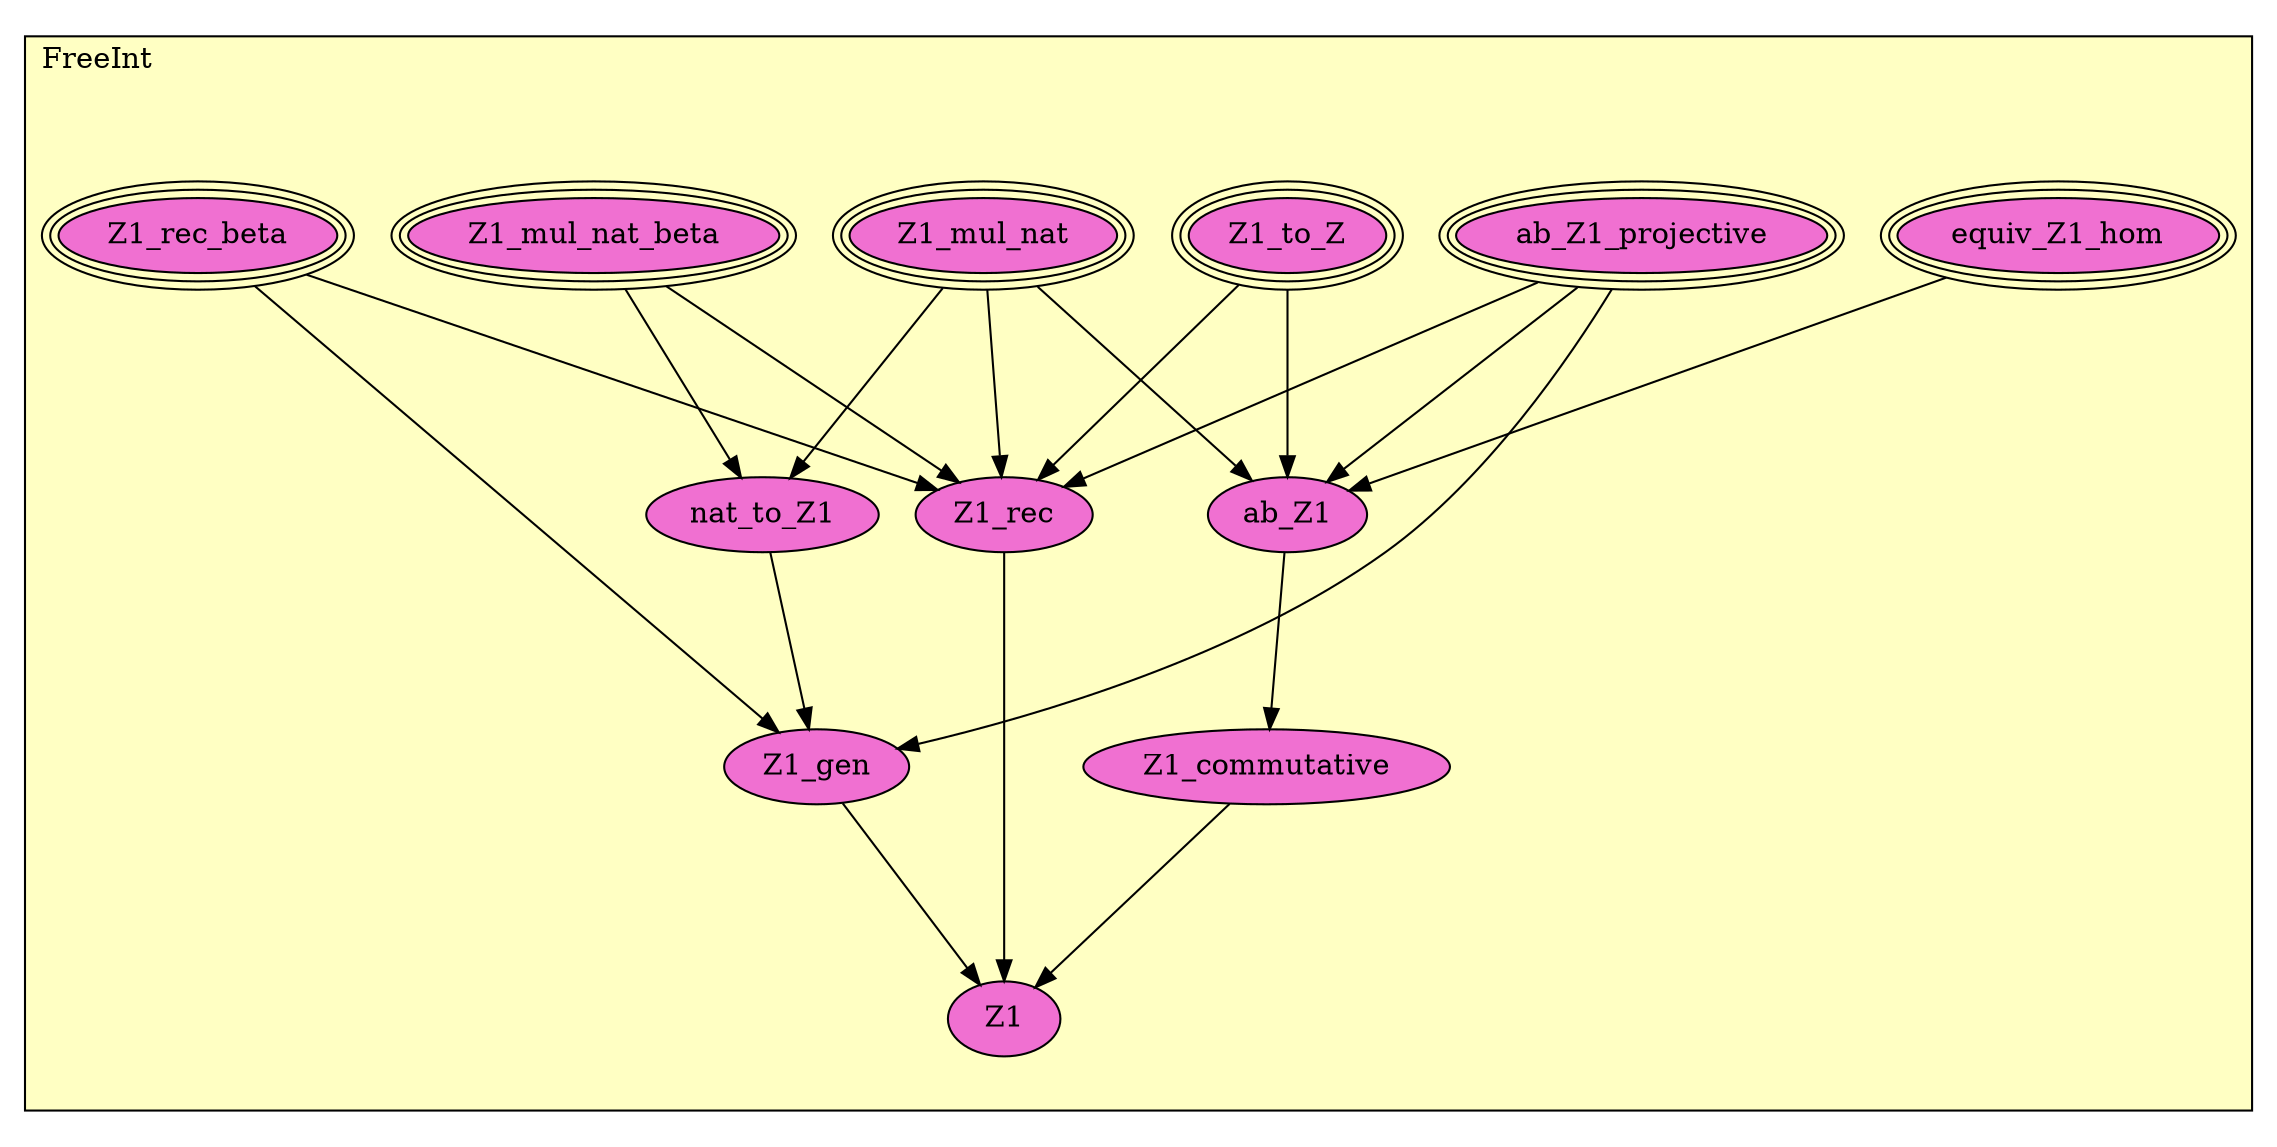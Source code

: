 digraph HoTT_Spaces_FreeInt {
  graph [ratio=0.5]
  node [style=filled]
FreeInt_Z1_to_Z [label="Z1_to_Z", URL=<FreeInt.html#Z1_to_Z>, peripheries=3, fillcolor="#F070D1"] ;
FreeInt_ab_Z1_projective [label="ab_Z1_projective", URL=<FreeInt.html#ab_Z1_projective>, peripheries=3, fillcolor="#F070D1"] ;
FreeInt_Z1_mul_nat_beta [label="Z1_mul_nat_beta", URL=<FreeInt.html#Z1_mul_nat_beta>, peripheries=3, fillcolor="#F070D1"] ;
FreeInt_Z1_mul_nat [label="Z1_mul_nat", URL=<FreeInt.html#Z1_mul_nat>, peripheries=3, fillcolor="#F070D1"] ;
FreeInt_nat_to_Z1 [label="nat_to_Z1", URL=<FreeInt.html#nat_to_Z1>, fillcolor="#F070D1"] ;
FreeInt_equiv_Z1_hom [label="equiv_Z1_hom", URL=<FreeInt.html#equiv_Z1_hom>, peripheries=3, fillcolor="#F070D1"] ;
FreeInt_ab_Z1 [label="ab_Z1", URL=<FreeInt.html#ab_Z1>, fillcolor="#F070D1"] ;
FreeInt_Z1_commutative [label="Z1_commutative", URL=<FreeInt.html#Z1_commutative>, fillcolor="#F070D1"] ;
FreeInt_Z1_rec_beta [label="Z1_rec_beta", URL=<FreeInt.html#Z1_rec_beta>, peripheries=3, fillcolor="#F070D1"] ;
FreeInt_Z1_rec [label="Z1_rec", URL=<FreeInt.html#Z1_rec>, fillcolor="#F070D1"] ;
FreeInt_Z1_gen [label="Z1_gen", URL=<FreeInt.html#Z1_gen>, fillcolor="#F070D1"] ;
FreeInt_Z1 [label="Z1", URL=<FreeInt.html#Z1>, fillcolor="#F070D1"] ;
  FreeInt_Z1_to_Z -> FreeInt_ab_Z1 [] ;
  FreeInt_Z1_to_Z -> FreeInt_Z1_rec [] ;
  FreeInt_ab_Z1_projective -> FreeInt_ab_Z1 [] ;
  FreeInt_ab_Z1_projective -> FreeInt_Z1_rec [] ;
  FreeInt_ab_Z1_projective -> FreeInt_Z1_gen [] ;
  FreeInt_Z1_mul_nat_beta -> FreeInt_nat_to_Z1 [] ;
  FreeInt_Z1_mul_nat_beta -> FreeInt_Z1_rec [] ;
  FreeInt_Z1_mul_nat -> FreeInt_nat_to_Z1 [] ;
  FreeInt_Z1_mul_nat -> FreeInt_ab_Z1 [] ;
  FreeInt_Z1_mul_nat -> FreeInt_Z1_rec [] ;
  FreeInt_nat_to_Z1 -> FreeInt_Z1_gen [] ;
  FreeInt_equiv_Z1_hom -> FreeInt_ab_Z1 [] ;
  FreeInt_ab_Z1 -> FreeInt_Z1_commutative [] ;
  FreeInt_Z1_commutative -> FreeInt_Z1 [] ;
  FreeInt_Z1_rec_beta -> FreeInt_Z1_rec [] ;
  FreeInt_Z1_rec_beta -> FreeInt_Z1_gen [] ;
  FreeInt_Z1_rec -> FreeInt_Z1 [] ;
  FreeInt_Z1_gen -> FreeInt_Z1 [] ;
subgraph cluster_FreeInt { label="FreeInt"; fillcolor="#FFFFC3"; labeljust=l; style=filled 
FreeInt_Z1; FreeInt_Z1_gen; FreeInt_Z1_rec; FreeInt_Z1_rec_beta; FreeInt_Z1_commutative; FreeInt_ab_Z1; FreeInt_equiv_Z1_hom; FreeInt_nat_to_Z1; FreeInt_Z1_mul_nat; FreeInt_Z1_mul_nat_beta; FreeInt_ab_Z1_projective; FreeInt_Z1_to_Z; };
} /* END */
